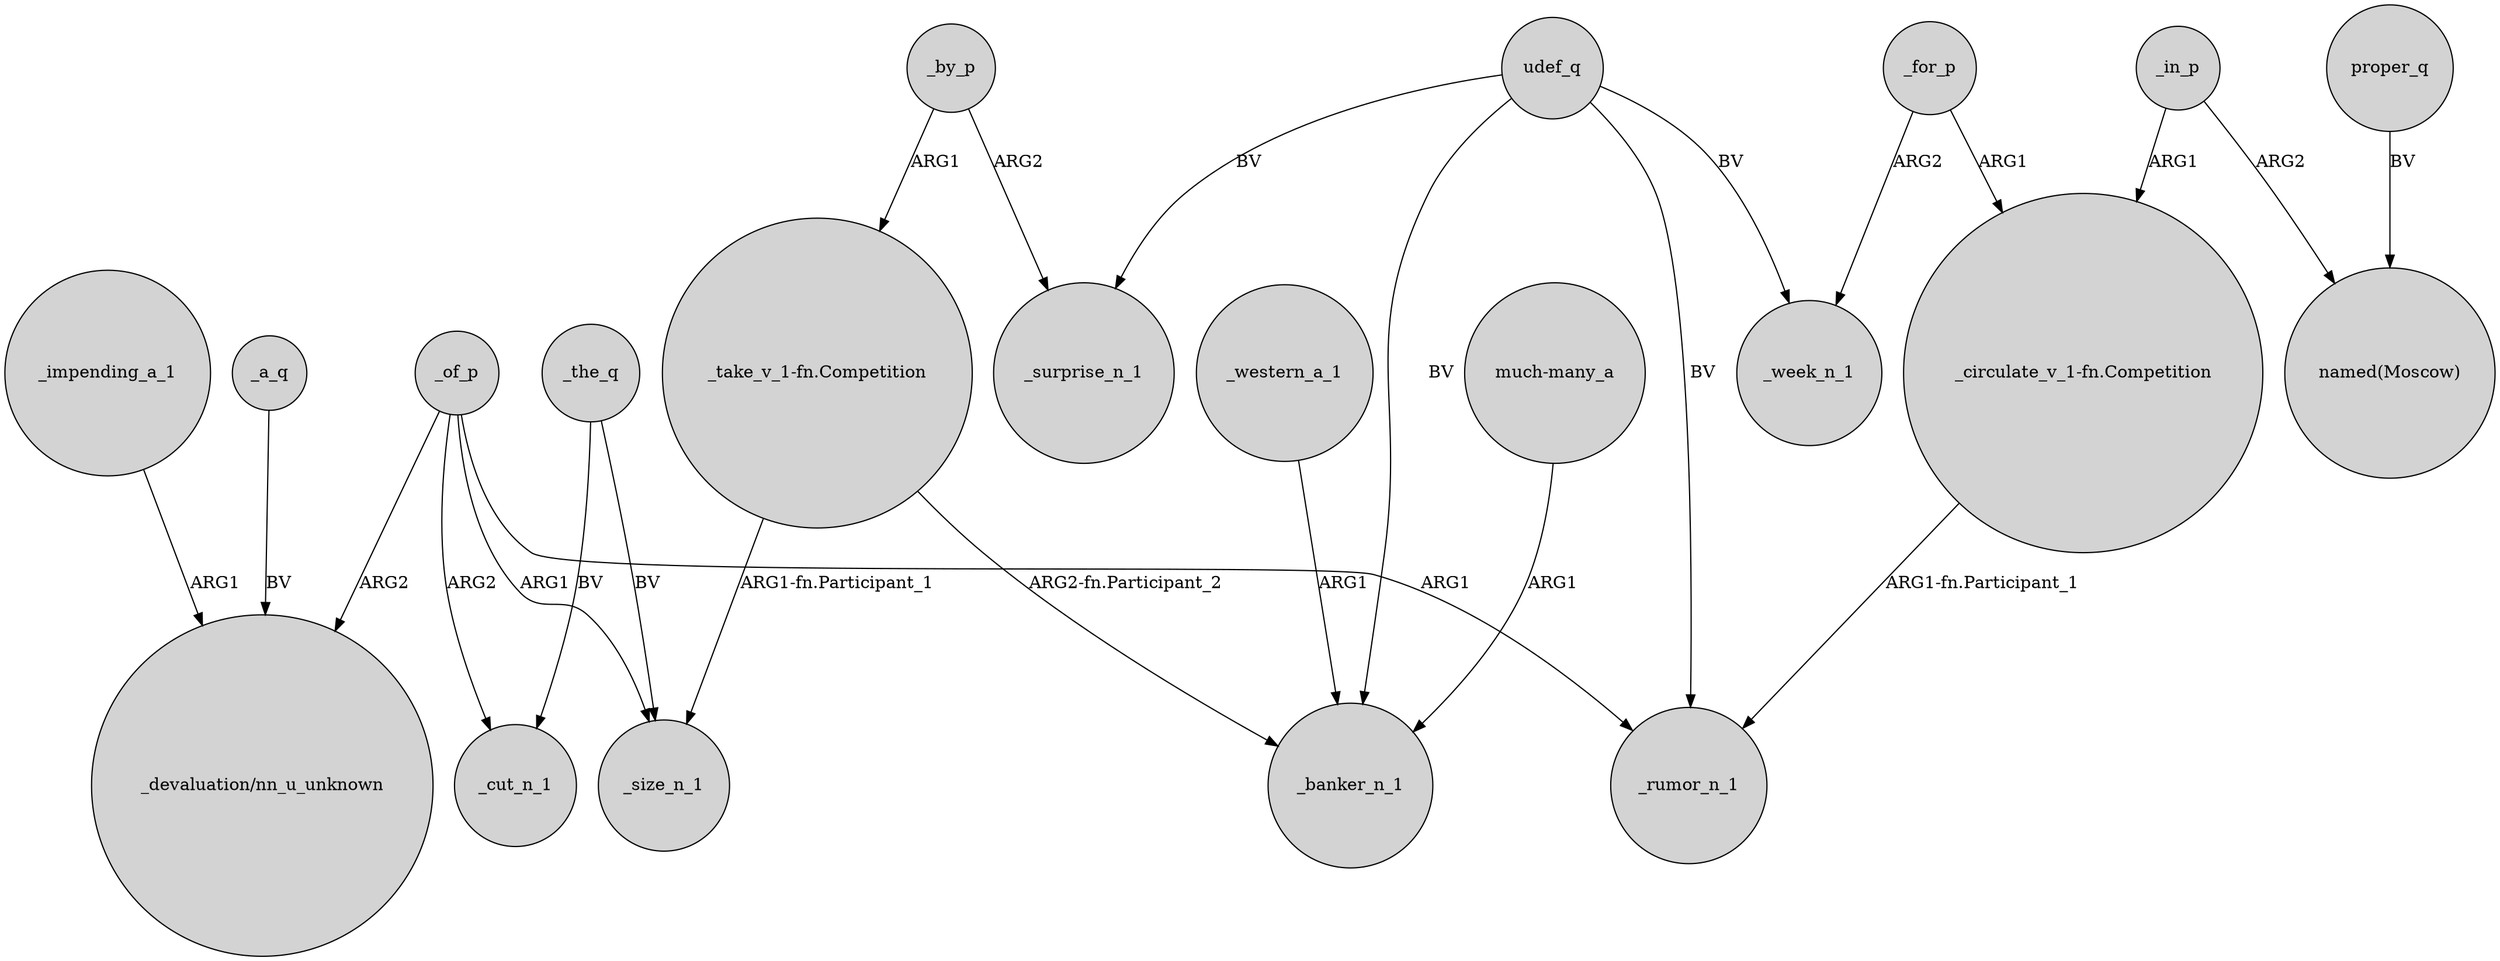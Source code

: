 digraph {
	node [shape=circle style=filled]
	_of_p -> "_devaluation/nn_u_unknown" [label=ARG2]
	udef_q -> _surprise_n_1 [label=BV]
	"_take_v_1-fn.Competition" -> _banker_n_1 [label="ARG2-fn.Participant_2"]
	"_take_v_1-fn.Competition" -> _size_n_1 [label="ARG1-fn.Participant_1"]
	_of_p -> _rumor_n_1 [label=ARG1]
	_in_p -> "named(Moscow)" [label=ARG2]
	_for_p -> "_circulate_v_1-fn.Competition" [label=ARG1]
	"_circulate_v_1-fn.Competition" -> _rumor_n_1 [label="ARG1-fn.Participant_1"]
	udef_q -> _week_n_1 [label=BV]
	_of_p -> _cut_n_1 [label=ARG2]
	"much-many_a" -> _banker_n_1 [label=ARG1]
	proper_q -> "named(Moscow)" [label=BV]
	_by_p -> _surprise_n_1 [label=ARG2]
	_in_p -> "_circulate_v_1-fn.Competition" [label=ARG1]
	_of_p -> _size_n_1 [label=ARG1]
	_western_a_1 -> _banker_n_1 [label=ARG1]
	_the_q -> _cut_n_1 [label=BV]
	_for_p -> _week_n_1 [label=ARG2]
	udef_q -> _rumor_n_1 [label=BV]
	udef_q -> _banker_n_1 [label=BV]
	_the_q -> _size_n_1 [label=BV]
	_by_p -> "_take_v_1-fn.Competition" [label=ARG1]
	_impending_a_1 -> "_devaluation/nn_u_unknown" [label=ARG1]
	_a_q -> "_devaluation/nn_u_unknown" [label=BV]
}
